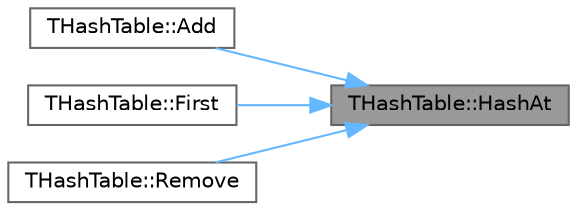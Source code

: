 digraph "THashTable::HashAt"
{
 // INTERACTIVE_SVG=YES
 // LATEX_PDF_SIZE
  bgcolor="transparent";
  edge [fontname=Helvetica,fontsize=10,labelfontname=Helvetica,labelfontsize=10];
  node [fontname=Helvetica,fontsize=10,shape=box,height=0.2,width=0.4];
  rankdir="RL";
  Node1 [id="Node000001",label="THashTable::HashAt",height=0.2,width=0.4,color="gray40", fillcolor="grey60", style="filled", fontcolor="black",tooltip=" "];
  Node1 -> Node2 [id="edge1_Node000001_Node000002",dir="back",color="steelblue1",style="solid",tooltip=" "];
  Node2 [id="Node000002",label="THashTable::Add",height=0.2,width=0.4,color="grey40", fillcolor="white", style="filled",URL="$d7/d61/classTHashTable.html#afc970cf1cb0e88f9c3214605e9183046",tooltip=" "];
  Node1 -> Node3 [id="edge2_Node000001_Node000003",dir="back",color="steelblue1",style="solid",tooltip=" "];
  Node3 [id="Node000003",label="THashTable::First",height=0.2,width=0.4,color="grey40", fillcolor="white", style="filled",URL="$d7/d61/classTHashTable.html#a12a37bf54fa25202fdbdebd19c151271",tooltip=" "];
  Node1 -> Node4 [id="edge3_Node000001_Node000004",dir="back",color="steelblue1",style="solid",tooltip=" "];
  Node4 [id="Node000004",label="THashTable::Remove",height=0.2,width=0.4,color="grey40", fillcolor="white", style="filled",URL="$d7/d61/classTHashTable.html#a31293a40000307ded9471ebf1ff0abd7",tooltip=" "];
}
